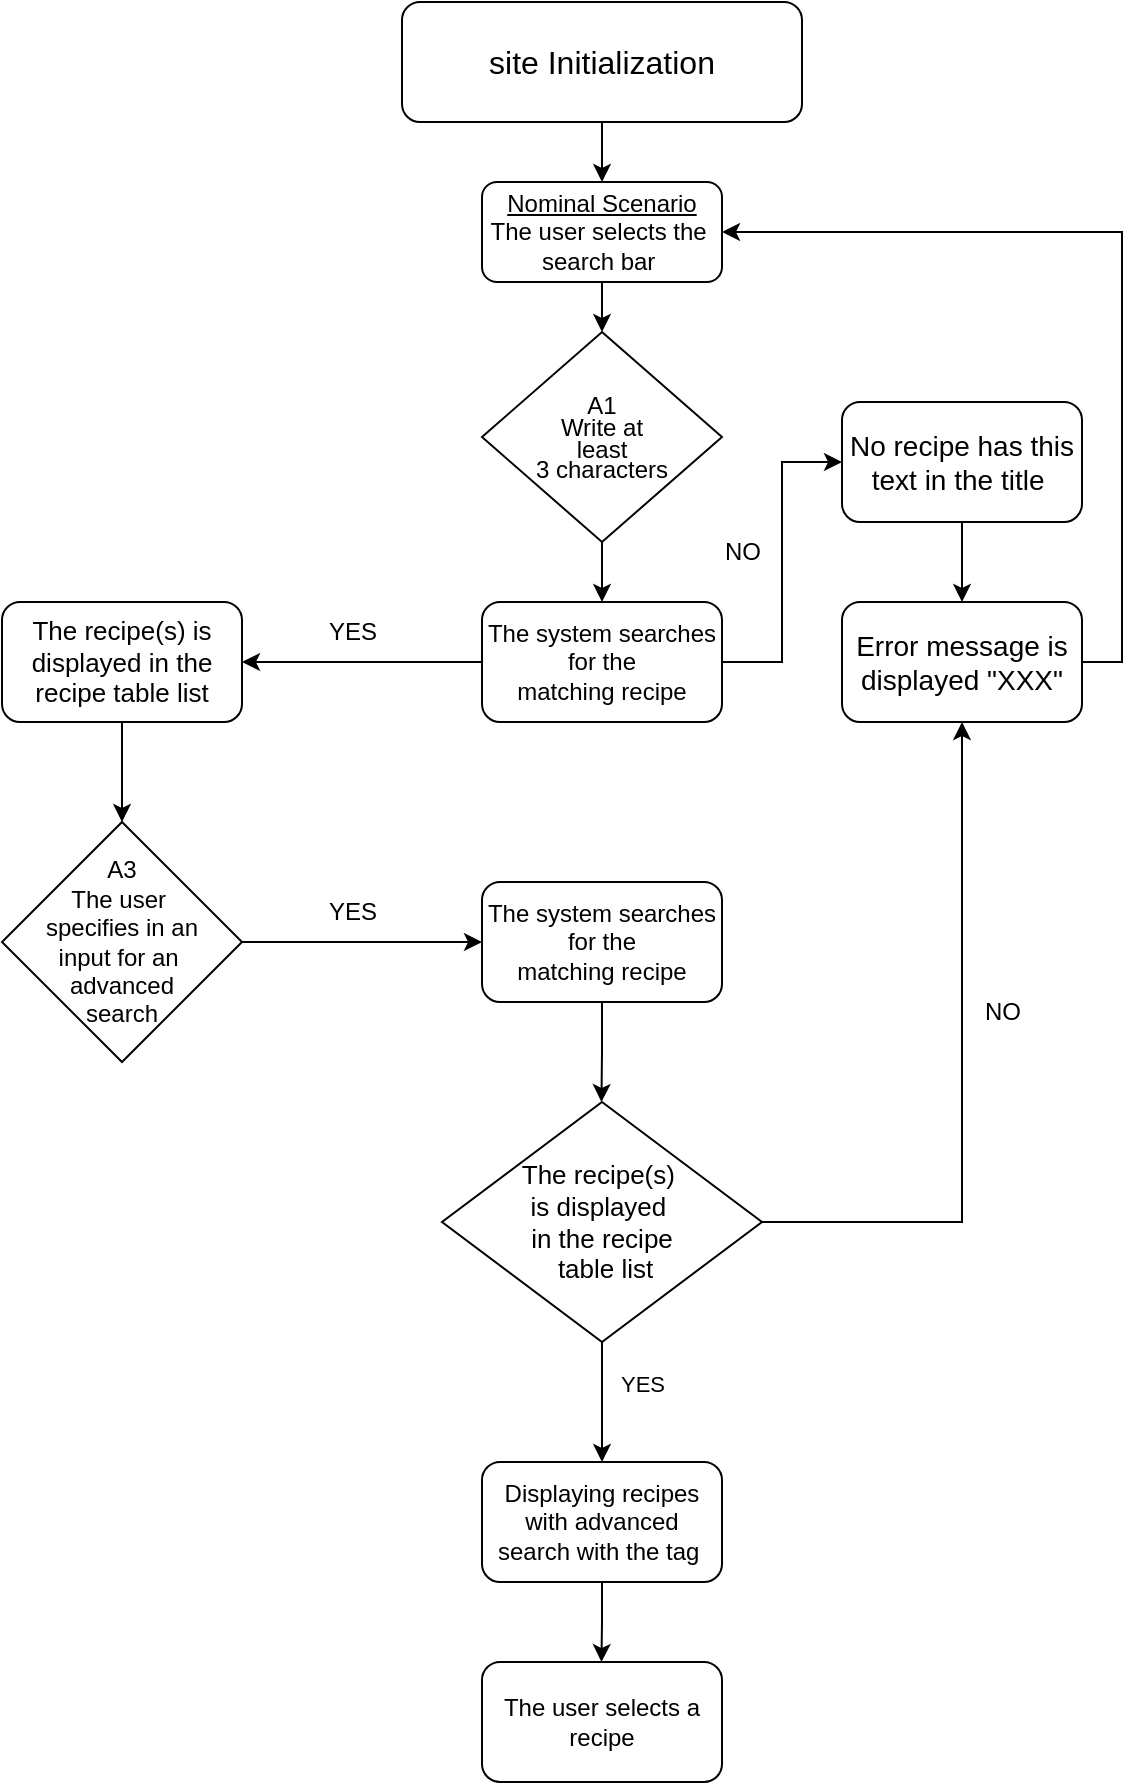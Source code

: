 <mxfile version="27.0.6">
  <diagram name="Page-1" id="Q-Sq7VI3ArwNICJIUs-q">
    <mxGraphModel dx="1072" dy="562" grid="1" gridSize="10" guides="1" tooltips="1" connect="1" arrows="1" fold="1" page="1" pageScale="1" pageWidth="827" pageHeight="1169" math="0" shadow="0">
      <root>
        <mxCell id="0" />
        <mxCell id="1" parent="0" />
        <mxCell id="kcNTXU5xHwtOVK6T0ZSa-206" style="edgeStyle=orthogonalEdgeStyle;rounded=0;orthogonalLoop=1;jettySize=auto;html=1;exitX=0.5;exitY=1;exitDx=0;exitDy=0;entryX=0.5;entryY=0;entryDx=0;entryDy=0;" edge="1" parent="1" source="IHqs0nQ1DXyNlH6DscVg-12" target="kcNTXU5xHwtOVK6T0ZSa-205">
          <mxGeometry relative="1" as="geometry" />
        </mxCell>
        <mxCell id="IHqs0nQ1DXyNlH6DscVg-12" value="&lt;font style=&quot;font-size: 13px;&quot;&gt;The recipe(s) is displayed in the recipe table list&lt;/font&gt;" style="rounded=1;whiteSpace=wrap;html=1;" parent="1" vertex="1">
          <mxGeometry x="120" y="310" width="120" height="60" as="geometry" />
        </mxCell>
        <mxCell id="kcNTXU5xHwtOVK6T0ZSa-176" style="edgeStyle=orthogonalEdgeStyle;rounded=0;orthogonalLoop=1;jettySize=auto;html=1;exitX=0.5;exitY=1;exitDx=0;exitDy=0;entryX=0.5;entryY=0;entryDx=0;entryDy=0;" edge="1" parent="1" source="IHqs0nQ1DXyNlH6DscVg-16" target="IHqs0nQ1DXyNlH6DscVg-18">
          <mxGeometry relative="1" as="geometry" />
        </mxCell>
        <mxCell id="IHqs0nQ1DXyNlH6DscVg-16" value="&lt;font style=&quot;font-size: 14px;&quot;&gt;No recipe has this text in the title&amp;nbsp;&lt;/font&gt;" style="rounded=1;whiteSpace=wrap;html=1;" parent="1" vertex="1">
          <mxGeometry x="540" y="210" width="120" height="60" as="geometry" />
        </mxCell>
        <mxCell id="kcNTXU5xHwtOVK6T0ZSa-203" style="edgeStyle=orthogonalEdgeStyle;rounded=0;orthogonalLoop=1;jettySize=auto;html=1;exitX=1;exitY=0.5;exitDx=0;exitDy=0;entryX=1;entryY=0.5;entryDx=0;entryDy=0;" edge="1" parent="1" source="IHqs0nQ1DXyNlH6DscVg-18" target="kcNTXU5xHwtOVK6T0ZSa-193">
          <mxGeometry relative="1" as="geometry" />
        </mxCell>
        <mxCell id="IHqs0nQ1DXyNlH6DscVg-18" value="&lt;font style=&quot;font-size: 14px;&quot;&gt;Error message is displayed &quot;XXX&quot;&lt;/font&gt;" style="rounded=1;whiteSpace=wrap;html=1;" parent="1" vertex="1">
          <mxGeometry x="540" y="310" width="120" height="60" as="geometry" />
        </mxCell>
        <mxCell id="kcNTXU5xHwtOVK6T0ZSa-165" style="edgeStyle=orthogonalEdgeStyle;rounded=0;orthogonalLoop=1;jettySize=auto;html=1;exitX=0.5;exitY=1;exitDx=0;exitDy=0;entryX=0.5;entryY=0;entryDx=0;entryDy=0;" edge="1" parent="1" source="kcNTXU5xHwtOVK6T0ZSa-160">
          <mxGeometry relative="1" as="geometry">
            <mxPoint x="420.0" y="100" as="targetPoint" />
          </mxGeometry>
        </mxCell>
        <mxCell id="kcNTXU5xHwtOVK6T0ZSa-160" value="&lt;font style=&quot;font-size: 16px;&quot;&gt;site Initialization&lt;/font&gt;" style="rounded=1;whiteSpace=wrap;html=1;" vertex="1" parent="1">
          <mxGeometry x="320" y="10" width="200" height="60" as="geometry" />
        </mxCell>
        <mxCell id="kcNTXU5xHwtOVK6T0ZSa-184" value="YES" style="text;html=1;align=center;verticalAlign=middle;resizable=0;points=[];autosize=1;strokeColor=none;fillColor=none;" vertex="1" parent="1">
          <mxGeometry x="270" y="310" width="50" height="30" as="geometry" />
        </mxCell>
        <mxCell id="kcNTXU5xHwtOVK6T0ZSa-189" style="edgeStyle=orthogonalEdgeStyle;rounded=0;orthogonalLoop=1;jettySize=auto;html=1;exitX=0.5;exitY=1;exitDx=0;exitDy=0;" edge="1" parent="1">
          <mxGeometry relative="1" as="geometry">
            <mxPoint x="420" y="310.0" as="sourcePoint" />
            <mxPoint x="420" y="310.0" as="targetPoint" />
          </mxGeometry>
        </mxCell>
        <mxCell id="kcNTXU5xHwtOVK6T0ZSa-197" style="edgeStyle=orthogonalEdgeStyle;rounded=0;orthogonalLoop=1;jettySize=auto;html=1;exitX=0.5;exitY=1;exitDx=0;exitDy=0;entryX=0.5;entryY=0;entryDx=0;entryDy=0;" edge="1" parent="1" source="kcNTXU5xHwtOVK6T0ZSa-193" target="kcNTXU5xHwtOVK6T0ZSa-196">
          <mxGeometry relative="1" as="geometry" />
        </mxCell>
        <mxCell id="kcNTXU5xHwtOVK6T0ZSa-193" value="&lt;u&gt;Nominal Scenario&lt;/u&gt;&lt;div&gt;The user selects the&amp;nbsp;&lt;/div&gt;&lt;div&gt;search bar&amp;nbsp;&lt;/div&gt;" style="rounded=1;whiteSpace=wrap;html=1;" vertex="1" parent="1">
          <mxGeometry x="360" y="100" width="120" height="50" as="geometry" />
        </mxCell>
        <mxCell id="kcNTXU5xHwtOVK6T0ZSa-200" style="edgeStyle=orthogonalEdgeStyle;rounded=0;orthogonalLoop=1;jettySize=auto;html=1;exitX=0.5;exitY=1;exitDx=0;exitDy=0;entryX=0.5;entryY=0;entryDx=0;entryDy=0;" edge="1" parent="1" source="kcNTXU5xHwtOVK6T0ZSa-196" target="kcNTXU5xHwtOVK6T0ZSa-199">
          <mxGeometry relative="1" as="geometry" />
        </mxCell>
        <mxCell id="kcNTXU5xHwtOVK6T0ZSa-196" value="&lt;div style=&quot;line-height: 90%;&quot;&gt;A1&lt;/div&gt;&lt;div style=&quot;line-height: 90%;&quot;&gt;&lt;div&gt;Write at&lt;div&gt;&amp;nbsp;least&amp;nbsp;&lt;/div&gt;&lt;div&gt;3 characters&lt;/div&gt;&lt;/div&gt;&lt;/div&gt;" style="rhombus;whiteSpace=wrap;html=1;labelBackgroundColor=none;align=center;" vertex="1" parent="1">
          <mxGeometry x="360" y="175" width="120" height="105" as="geometry" />
        </mxCell>
        <mxCell id="kcNTXU5xHwtOVK6T0ZSa-201" style="edgeStyle=orthogonalEdgeStyle;rounded=0;orthogonalLoop=1;jettySize=auto;html=1;exitX=0;exitY=0.5;exitDx=0;exitDy=0;entryX=1;entryY=0.5;entryDx=0;entryDy=0;" edge="1" parent="1" source="kcNTXU5xHwtOVK6T0ZSa-199" target="IHqs0nQ1DXyNlH6DscVg-12">
          <mxGeometry relative="1" as="geometry" />
        </mxCell>
        <mxCell id="kcNTXU5xHwtOVK6T0ZSa-202" style="edgeStyle=orthogonalEdgeStyle;rounded=0;orthogonalLoop=1;jettySize=auto;html=1;exitX=1;exitY=0.5;exitDx=0;exitDy=0;entryX=0;entryY=0.5;entryDx=0;entryDy=0;" edge="1" parent="1" source="kcNTXU5xHwtOVK6T0ZSa-199" target="IHqs0nQ1DXyNlH6DscVg-16">
          <mxGeometry relative="1" as="geometry" />
        </mxCell>
        <mxCell id="kcNTXU5xHwtOVK6T0ZSa-199" value="The system searches&lt;div&gt;for the&lt;/div&gt;&lt;div&gt;matching recipe&lt;/div&gt;" style="rounded=1;whiteSpace=wrap;html=1;" vertex="1" parent="1">
          <mxGeometry x="360" y="310" width="120" height="60" as="geometry" />
        </mxCell>
        <mxCell id="kcNTXU5xHwtOVK6T0ZSa-204" value="NO" style="text;html=1;align=center;verticalAlign=middle;resizable=0;points=[];autosize=1;strokeColor=none;fillColor=none;" vertex="1" parent="1">
          <mxGeometry x="470" y="270" width="40" height="30" as="geometry" />
        </mxCell>
        <mxCell id="kcNTXU5xHwtOVK6T0ZSa-208" style="edgeStyle=orthogonalEdgeStyle;rounded=0;orthogonalLoop=1;jettySize=auto;html=1;exitX=1;exitY=0.5;exitDx=0;exitDy=0;entryX=0;entryY=0.5;entryDx=0;entryDy=0;" edge="1" parent="1" source="kcNTXU5xHwtOVK6T0ZSa-205" target="kcNTXU5xHwtOVK6T0ZSa-207">
          <mxGeometry relative="1" as="geometry" />
        </mxCell>
        <mxCell id="kcNTXU5xHwtOVK6T0ZSa-205" value="&lt;div&gt;A3&lt;/div&gt;The user&amp;nbsp;&lt;div&gt;&lt;div&gt;specifies in an&lt;/div&gt;&lt;div&gt;input for an&amp;nbsp;&lt;div&gt;advanced&lt;/div&gt;&lt;div&gt;search&lt;/div&gt;&lt;/div&gt;&lt;/div&gt;" style="rhombus;whiteSpace=wrap;html=1;" vertex="1" parent="1">
          <mxGeometry x="120" y="420" width="120" height="120" as="geometry" />
        </mxCell>
        <mxCell id="kcNTXU5xHwtOVK6T0ZSa-210" style="edgeStyle=orthogonalEdgeStyle;rounded=0;orthogonalLoop=1;jettySize=auto;html=1;exitX=0.5;exitY=1;exitDx=0;exitDy=0;" edge="1" parent="1" source="kcNTXU5xHwtOVK6T0ZSa-207">
          <mxGeometry relative="1" as="geometry">
            <mxPoint x="419.724" y="560" as="targetPoint" />
          </mxGeometry>
        </mxCell>
        <mxCell id="kcNTXU5xHwtOVK6T0ZSa-207" value="The system searches&lt;div&gt;for the&lt;/div&gt;&lt;div&gt;matching recipe&lt;/div&gt;" style="rounded=1;whiteSpace=wrap;html=1;" vertex="1" parent="1">
          <mxGeometry x="360" y="450" width="120" height="60" as="geometry" />
        </mxCell>
        <mxCell id="kcNTXU5xHwtOVK6T0ZSa-209" value="YES" style="text;html=1;align=center;verticalAlign=middle;resizable=0;points=[];autosize=1;strokeColor=none;fillColor=none;" vertex="1" parent="1">
          <mxGeometry x="270" y="450" width="50" height="30" as="geometry" />
        </mxCell>
        <mxCell id="kcNTXU5xHwtOVK6T0ZSa-212" style="edgeStyle=orthogonalEdgeStyle;rounded=0;orthogonalLoop=1;jettySize=auto;html=1;exitX=1;exitY=0.5;exitDx=0;exitDy=0;entryX=0.5;entryY=1;entryDx=0;entryDy=0;" edge="1" parent="1" source="kcNTXU5xHwtOVK6T0ZSa-211" target="IHqs0nQ1DXyNlH6DscVg-18">
          <mxGeometry relative="1" as="geometry" />
        </mxCell>
        <mxCell id="kcNTXU5xHwtOVK6T0ZSa-215" style="edgeStyle=orthogonalEdgeStyle;rounded=0;orthogonalLoop=1;jettySize=auto;html=1;exitX=0.5;exitY=1;exitDx=0;exitDy=0;entryX=0.5;entryY=0;entryDx=0;entryDy=0;" edge="1" parent="1" source="kcNTXU5xHwtOVK6T0ZSa-211" target="kcNTXU5xHwtOVK6T0ZSa-214">
          <mxGeometry relative="1" as="geometry" />
        </mxCell>
        <mxCell id="kcNTXU5xHwtOVK6T0ZSa-216" value="YES" style="edgeLabel;html=1;align=center;verticalAlign=middle;resizable=0;points=[];" vertex="1" connectable="0" parent="kcNTXU5xHwtOVK6T0ZSa-215">
          <mxGeometry x="-0.299" y="1" relative="1" as="geometry">
            <mxPoint x="19" as="offset" />
          </mxGeometry>
        </mxCell>
        <mxCell id="kcNTXU5xHwtOVK6T0ZSa-211" value="&lt;span style=&quot;font-size: 13px;&quot;&gt;The recipe(s)&amp;nbsp;&lt;/span&gt;&lt;div&gt;&lt;span style=&quot;font-size: 13px;&quot;&gt;is displayed&amp;nbsp;&lt;/span&gt;&lt;/div&gt;&lt;div&gt;&lt;span style=&quot;font-size: 13px;&quot;&gt;in the recipe&lt;/span&gt;&lt;/div&gt;&lt;div&gt;&lt;span style=&quot;font-size: 13px;&quot;&gt;&amp;nbsp;table list&lt;/span&gt;&lt;/div&gt;" style="rhombus;whiteSpace=wrap;html=1;" vertex="1" parent="1">
          <mxGeometry x="340" y="560" width="160" height="120" as="geometry" />
        </mxCell>
        <mxCell id="kcNTXU5xHwtOVK6T0ZSa-213" value="NO" style="text;html=1;align=center;verticalAlign=middle;resizable=0;points=[];autosize=1;strokeColor=none;fillColor=none;" vertex="1" parent="1">
          <mxGeometry x="600" y="500" width="40" height="30" as="geometry" />
        </mxCell>
        <mxCell id="kcNTXU5xHwtOVK6T0ZSa-218" style="edgeStyle=orthogonalEdgeStyle;rounded=0;orthogonalLoop=1;jettySize=auto;html=1;exitX=0.5;exitY=1;exitDx=0;exitDy=0;" edge="1" parent="1" source="kcNTXU5xHwtOVK6T0ZSa-214">
          <mxGeometry relative="1" as="geometry">
            <mxPoint x="419.724" y="840" as="targetPoint" />
          </mxGeometry>
        </mxCell>
        <mxCell id="kcNTXU5xHwtOVK6T0ZSa-214" value="Displaying recipes with advanced&lt;div&gt;search with the tag&amp;nbsp;&lt;/div&gt;" style="rounded=1;whiteSpace=wrap;html=1;" vertex="1" parent="1">
          <mxGeometry x="360" y="740" width="120" height="60" as="geometry" />
        </mxCell>
        <mxCell id="kcNTXU5xHwtOVK6T0ZSa-219" value="The user selects a recipe" style="rounded=1;whiteSpace=wrap;html=1;" vertex="1" parent="1">
          <mxGeometry x="360" y="840" width="120" height="60" as="geometry" />
        </mxCell>
      </root>
    </mxGraphModel>
  </diagram>
</mxfile>
